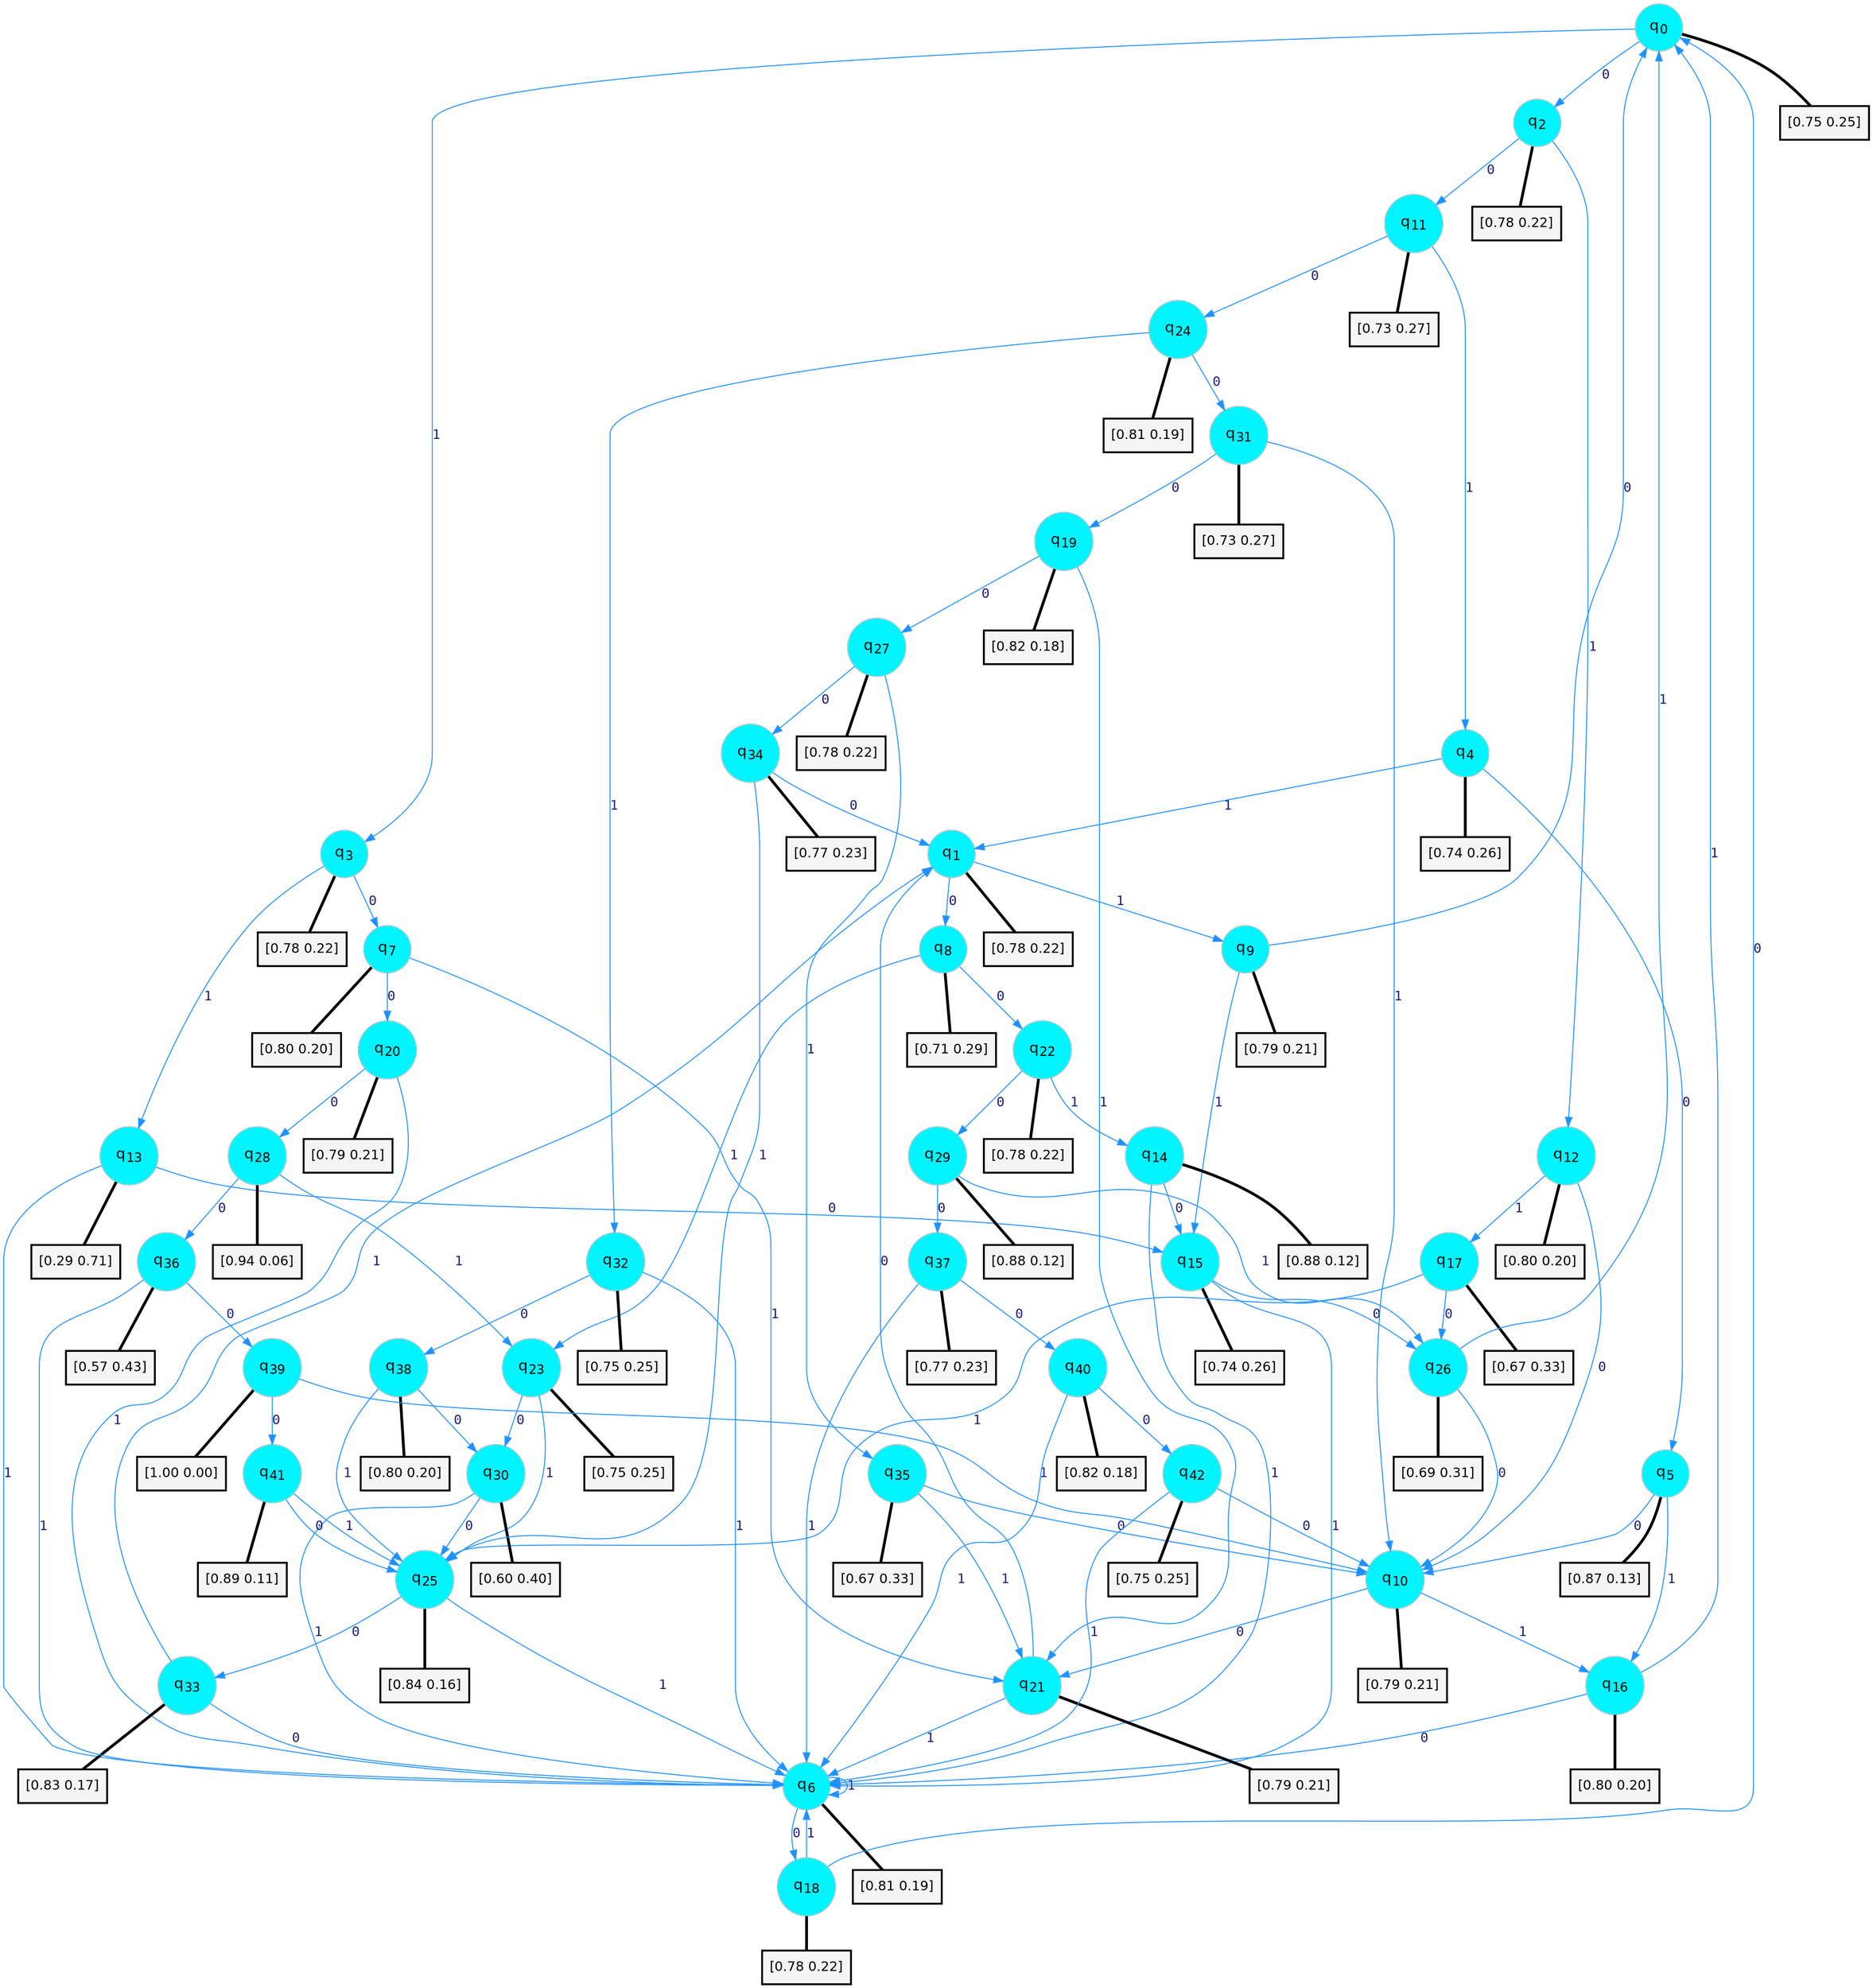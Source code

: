 digraph G {
graph [
bgcolor=transparent, dpi=300, rankdir=TD, size="40,25"];
node [
color=gray, fillcolor=turquoise1, fontcolor=black, fontname=Helvetica, fontsize=16, fontweight=bold, shape=circle, style=filled];
edge [
arrowsize=1, color=dodgerblue1, fontcolor=midnightblue, fontname=courier, fontweight=bold, penwidth=1, style=solid, weight=20];
0[label=<q<SUB>0</SUB>>];
1[label=<q<SUB>1</SUB>>];
2[label=<q<SUB>2</SUB>>];
3[label=<q<SUB>3</SUB>>];
4[label=<q<SUB>4</SUB>>];
5[label=<q<SUB>5</SUB>>];
6[label=<q<SUB>6</SUB>>];
7[label=<q<SUB>7</SUB>>];
8[label=<q<SUB>8</SUB>>];
9[label=<q<SUB>9</SUB>>];
10[label=<q<SUB>10</SUB>>];
11[label=<q<SUB>11</SUB>>];
12[label=<q<SUB>12</SUB>>];
13[label=<q<SUB>13</SUB>>];
14[label=<q<SUB>14</SUB>>];
15[label=<q<SUB>15</SUB>>];
16[label=<q<SUB>16</SUB>>];
17[label=<q<SUB>17</SUB>>];
18[label=<q<SUB>18</SUB>>];
19[label=<q<SUB>19</SUB>>];
20[label=<q<SUB>20</SUB>>];
21[label=<q<SUB>21</SUB>>];
22[label=<q<SUB>22</SUB>>];
23[label=<q<SUB>23</SUB>>];
24[label=<q<SUB>24</SUB>>];
25[label=<q<SUB>25</SUB>>];
26[label=<q<SUB>26</SUB>>];
27[label=<q<SUB>27</SUB>>];
28[label=<q<SUB>28</SUB>>];
29[label=<q<SUB>29</SUB>>];
30[label=<q<SUB>30</SUB>>];
31[label=<q<SUB>31</SUB>>];
32[label=<q<SUB>32</SUB>>];
33[label=<q<SUB>33</SUB>>];
34[label=<q<SUB>34</SUB>>];
35[label=<q<SUB>35</SUB>>];
36[label=<q<SUB>36</SUB>>];
37[label=<q<SUB>37</SUB>>];
38[label=<q<SUB>38</SUB>>];
39[label=<q<SUB>39</SUB>>];
40[label=<q<SUB>40</SUB>>];
41[label=<q<SUB>41</SUB>>];
42[label=<q<SUB>42</SUB>>];
43[label="[0.75 0.25]", shape=box,fontcolor=black, fontname=Helvetica, fontsize=14, penwidth=2, fillcolor=whitesmoke,color=black];
44[label="[0.78 0.22]", shape=box,fontcolor=black, fontname=Helvetica, fontsize=14, penwidth=2, fillcolor=whitesmoke,color=black];
45[label="[0.78 0.22]", shape=box,fontcolor=black, fontname=Helvetica, fontsize=14, penwidth=2, fillcolor=whitesmoke,color=black];
46[label="[0.78 0.22]", shape=box,fontcolor=black, fontname=Helvetica, fontsize=14, penwidth=2, fillcolor=whitesmoke,color=black];
47[label="[0.74 0.26]", shape=box,fontcolor=black, fontname=Helvetica, fontsize=14, penwidth=2, fillcolor=whitesmoke,color=black];
48[label="[0.87 0.13]", shape=box,fontcolor=black, fontname=Helvetica, fontsize=14, penwidth=2, fillcolor=whitesmoke,color=black];
49[label="[0.81 0.19]", shape=box,fontcolor=black, fontname=Helvetica, fontsize=14, penwidth=2, fillcolor=whitesmoke,color=black];
50[label="[0.80 0.20]", shape=box,fontcolor=black, fontname=Helvetica, fontsize=14, penwidth=2, fillcolor=whitesmoke,color=black];
51[label="[0.71 0.29]", shape=box,fontcolor=black, fontname=Helvetica, fontsize=14, penwidth=2, fillcolor=whitesmoke,color=black];
52[label="[0.79 0.21]", shape=box,fontcolor=black, fontname=Helvetica, fontsize=14, penwidth=2, fillcolor=whitesmoke,color=black];
53[label="[0.79 0.21]", shape=box,fontcolor=black, fontname=Helvetica, fontsize=14, penwidth=2, fillcolor=whitesmoke,color=black];
54[label="[0.73 0.27]", shape=box,fontcolor=black, fontname=Helvetica, fontsize=14, penwidth=2, fillcolor=whitesmoke,color=black];
55[label="[0.80 0.20]", shape=box,fontcolor=black, fontname=Helvetica, fontsize=14, penwidth=2, fillcolor=whitesmoke,color=black];
56[label="[0.29 0.71]", shape=box,fontcolor=black, fontname=Helvetica, fontsize=14, penwidth=2, fillcolor=whitesmoke,color=black];
57[label="[0.88 0.12]", shape=box,fontcolor=black, fontname=Helvetica, fontsize=14, penwidth=2, fillcolor=whitesmoke,color=black];
58[label="[0.74 0.26]", shape=box,fontcolor=black, fontname=Helvetica, fontsize=14, penwidth=2, fillcolor=whitesmoke,color=black];
59[label="[0.80 0.20]", shape=box,fontcolor=black, fontname=Helvetica, fontsize=14, penwidth=2, fillcolor=whitesmoke,color=black];
60[label="[0.67 0.33]", shape=box,fontcolor=black, fontname=Helvetica, fontsize=14, penwidth=2, fillcolor=whitesmoke,color=black];
61[label="[0.78 0.22]", shape=box,fontcolor=black, fontname=Helvetica, fontsize=14, penwidth=2, fillcolor=whitesmoke,color=black];
62[label="[0.82 0.18]", shape=box,fontcolor=black, fontname=Helvetica, fontsize=14, penwidth=2, fillcolor=whitesmoke,color=black];
63[label="[0.79 0.21]", shape=box,fontcolor=black, fontname=Helvetica, fontsize=14, penwidth=2, fillcolor=whitesmoke,color=black];
64[label="[0.79 0.21]", shape=box,fontcolor=black, fontname=Helvetica, fontsize=14, penwidth=2, fillcolor=whitesmoke,color=black];
65[label="[0.78 0.22]", shape=box,fontcolor=black, fontname=Helvetica, fontsize=14, penwidth=2, fillcolor=whitesmoke,color=black];
66[label="[0.75 0.25]", shape=box,fontcolor=black, fontname=Helvetica, fontsize=14, penwidth=2, fillcolor=whitesmoke,color=black];
67[label="[0.81 0.19]", shape=box,fontcolor=black, fontname=Helvetica, fontsize=14, penwidth=2, fillcolor=whitesmoke,color=black];
68[label="[0.84 0.16]", shape=box,fontcolor=black, fontname=Helvetica, fontsize=14, penwidth=2, fillcolor=whitesmoke,color=black];
69[label="[0.69 0.31]", shape=box,fontcolor=black, fontname=Helvetica, fontsize=14, penwidth=2, fillcolor=whitesmoke,color=black];
70[label="[0.78 0.22]", shape=box,fontcolor=black, fontname=Helvetica, fontsize=14, penwidth=2, fillcolor=whitesmoke,color=black];
71[label="[0.94 0.06]", shape=box,fontcolor=black, fontname=Helvetica, fontsize=14, penwidth=2, fillcolor=whitesmoke,color=black];
72[label="[0.88 0.12]", shape=box,fontcolor=black, fontname=Helvetica, fontsize=14, penwidth=2, fillcolor=whitesmoke,color=black];
73[label="[0.60 0.40]", shape=box,fontcolor=black, fontname=Helvetica, fontsize=14, penwidth=2, fillcolor=whitesmoke,color=black];
74[label="[0.73 0.27]", shape=box,fontcolor=black, fontname=Helvetica, fontsize=14, penwidth=2, fillcolor=whitesmoke,color=black];
75[label="[0.75 0.25]", shape=box,fontcolor=black, fontname=Helvetica, fontsize=14, penwidth=2, fillcolor=whitesmoke,color=black];
76[label="[0.83 0.17]", shape=box,fontcolor=black, fontname=Helvetica, fontsize=14, penwidth=2, fillcolor=whitesmoke,color=black];
77[label="[0.77 0.23]", shape=box,fontcolor=black, fontname=Helvetica, fontsize=14, penwidth=2, fillcolor=whitesmoke,color=black];
78[label="[0.67 0.33]", shape=box,fontcolor=black, fontname=Helvetica, fontsize=14, penwidth=2, fillcolor=whitesmoke,color=black];
79[label="[0.57 0.43]", shape=box,fontcolor=black, fontname=Helvetica, fontsize=14, penwidth=2, fillcolor=whitesmoke,color=black];
80[label="[0.77 0.23]", shape=box,fontcolor=black, fontname=Helvetica, fontsize=14, penwidth=2, fillcolor=whitesmoke,color=black];
81[label="[0.80 0.20]", shape=box,fontcolor=black, fontname=Helvetica, fontsize=14, penwidth=2, fillcolor=whitesmoke,color=black];
82[label="[1.00 0.00]", shape=box,fontcolor=black, fontname=Helvetica, fontsize=14, penwidth=2, fillcolor=whitesmoke,color=black];
83[label="[0.82 0.18]", shape=box,fontcolor=black, fontname=Helvetica, fontsize=14, penwidth=2, fillcolor=whitesmoke,color=black];
84[label="[0.89 0.11]", shape=box,fontcolor=black, fontname=Helvetica, fontsize=14, penwidth=2, fillcolor=whitesmoke,color=black];
85[label="[0.75 0.25]", shape=box,fontcolor=black, fontname=Helvetica, fontsize=14, penwidth=2, fillcolor=whitesmoke,color=black];
0->2 [label=0];
0->3 [label=1];
0->43 [arrowhead=none, penwidth=3,color=black];
1->8 [label=0];
1->9 [label=1];
1->44 [arrowhead=none, penwidth=3,color=black];
2->11 [label=0];
2->12 [label=1];
2->45 [arrowhead=none, penwidth=3,color=black];
3->7 [label=0];
3->13 [label=1];
3->46 [arrowhead=none, penwidth=3,color=black];
4->5 [label=0];
4->1 [label=1];
4->47 [arrowhead=none, penwidth=3,color=black];
5->10 [label=0];
5->16 [label=1];
5->48 [arrowhead=none, penwidth=3,color=black];
6->18 [label=0];
6->6 [label=1];
6->49 [arrowhead=none, penwidth=3,color=black];
7->20 [label=0];
7->21 [label=1];
7->50 [arrowhead=none, penwidth=3,color=black];
8->22 [label=0];
8->23 [label=1];
8->51 [arrowhead=none, penwidth=3,color=black];
9->0 [label=0];
9->15 [label=1];
9->52 [arrowhead=none, penwidth=3,color=black];
10->21 [label=0];
10->16 [label=1];
10->53 [arrowhead=none, penwidth=3,color=black];
11->24 [label=0];
11->4 [label=1];
11->54 [arrowhead=none, penwidth=3,color=black];
12->10 [label=0];
12->17 [label=1];
12->55 [arrowhead=none, penwidth=3,color=black];
13->15 [label=0];
13->6 [label=1];
13->56 [arrowhead=none, penwidth=3,color=black];
14->15 [label=0];
14->6 [label=1];
14->57 [arrowhead=none, penwidth=3,color=black];
15->26 [label=0];
15->6 [label=1];
15->58 [arrowhead=none, penwidth=3,color=black];
16->6 [label=0];
16->0 [label=1];
16->59 [arrowhead=none, penwidth=3,color=black];
17->26 [label=0];
17->25 [label=1];
17->60 [arrowhead=none, penwidth=3,color=black];
18->0 [label=0];
18->6 [label=1];
18->61 [arrowhead=none, penwidth=3,color=black];
19->27 [label=0];
19->21 [label=1];
19->62 [arrowhead=none, penwidth=3,color=black];
20->28 [label=0];
20->6 [label=1];
20->63 [arrowhead=none, penwidth=3,color=black];
21->1 [label=0];
21->6 [label=1];
21->64 [arrowhead=none, penwidth=3,color=black];
22->29 [label=0];
22->14 [label=1];
22->65 [arrowhead=none, penwidth=3,color=black];
23->30 [label=0];
23->25 [label=1];
23->66 [arrowhead=none, penwidth=3,color=black];
24->31 [label=0];
24->32 [label=1];
24->67 [arrowhead=none, penwidth=3,color=black];
25->33 [label=0];
25->6 [label=1];
25->68 [arrowhead=none, penwidth=3,color=black];
26->10 [label=0];
26->0 [label=1];
26->69 [arrowhead=none, penwidth=3,color=black];
27->34 [label=0];
27->35 [label=1];
27->70 [arrowhead=none, penwidth=3,color=black];
28->36 [label=0];
28->23 [label=1];
28->71 [arrowhead=none, penwidth=3,color=black];
29->37 [label=0];
29->26 [label=1];
29->72 [arrowhead=none, penwidth=3,color=black];
30->25 [label=0];
30->6 [label=1];
30->73 [arrowhead=none, penwidth=3,color=black];
31->19 [label=0];
31->10 [label=1];
31->74 [arrowhead=none, penwidth=3,color=black];
32->38 [label=0];
32->6 [label=1];
32->75 [arrowhead=none, penwidth=3,color=black];
33->6 [label=0];
33->1 [label=1];
33->76 [arrowhead=none, penwidth=3,color=black];
34->1 [label=0];
34->25 [label=1];
34->77 [arrowhead=none, penwidth=3,color=black];
35->10 [label=0];
35->21 [label=1];
35->78 [arrowhead=none, penwidth=3,color=black];
36->39 [label=0];
36->6 [label=1];
36->79 [arrowhead=none, penwidth=3,color=black];
37->40 [label=0];
37->6 [label=1];
37->80 [arrowhead=none, penwidth=3,color=black];
38->30 [label=0];
38->25 [label=1];
38->81 [arrowhead=none, penwidth=3,color=black];
39->41 [label=0];
39->10 [label=1];
39->82 [arrowhead=none, penwidth=3,color=black];
40->42 [label=0];
40->6 [label=1];
40->83 [arrowhead=none, penwidth=3,color=black];
41->25 [label=0];
41->25 [label=1];
41->84 [arrowhead=none, penwidth=3,color=black];
42->10 [label=0];
42->6 [label=1];
42->85 [arrowhead=none, penwidth=3,color=black];
}
